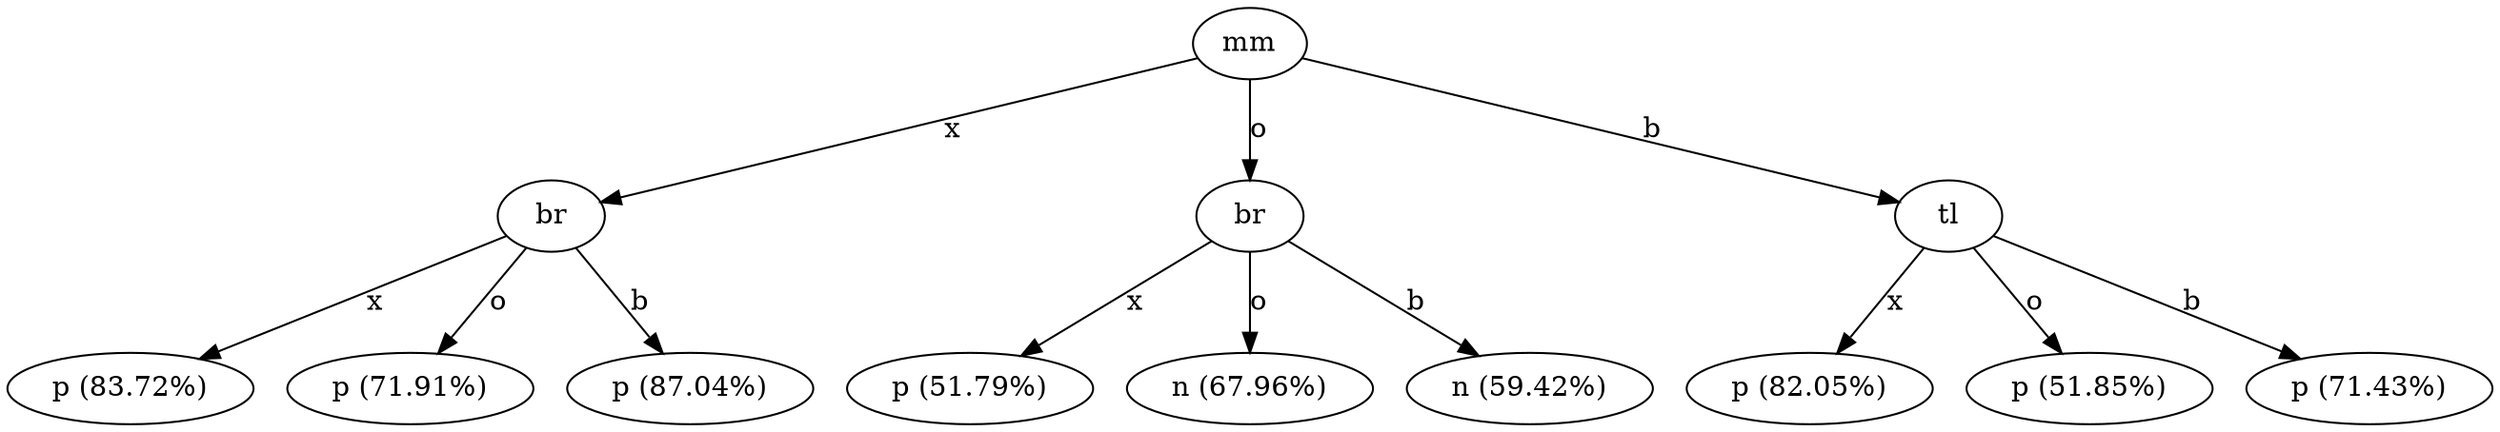 digraph G {
"bg==" [ shape=oval label="mm"]
"bg==" -> "bi0w" [ label="x" ]
"bi0w" [ shape=oval label="br"]
"bi0w" -> "bi0wLTA=" [ label="x" ]
"bi0wLTA=" [ shape=oval label="p (83.72%)"]
"bi0w" -> "bi0wLTE=" [ label="o" ]
"bi0wLTE=" [ shape=oval label="p (71.91%)"]
"bi0w" -> "bi0wLTI=" [ label="b" ]
"bi0wLTI=" [ shape=oval label="p (87.04%)"]
"bg==" -> "bi0x" [ label="o" ]
"bi0x" [ shape=oval label="br"]
"bi0x" -> "bi0xLTA=" [ label="x" ]
"bi0xLTA=" [ shape=oval label="p (51.79%)"]
"bi0x" -> "bi0xLTE=" [ label="o" ]
"bi0xLTE=" [ shape=oval label="n (67.96%)"]
"bi0x" -> "bi0xLTI=" [ label="b" ]
"bi0xLTI=" [ shape=oval label="n (59.42%)"]
"bg==" -> "bi0y" [ label="b" ]
"bi0y" [ shape=oval label="tl"]
"bi0y" -> "bi0yLTA=" [ label="x" ]
"bi0yLTA=" [ shape=oval label="p (82.05%)"]
"bi0y" -> "bi0yLTE=" [ label="o" ]
"bi0yLTE=" [ shape=oval label="p (51.85%)"]
"bi0y" -> "bi0yLTI=" [ label="b" ]
"bi0yLTI=" [ shape=oval label="p (71.43%)"]
}
